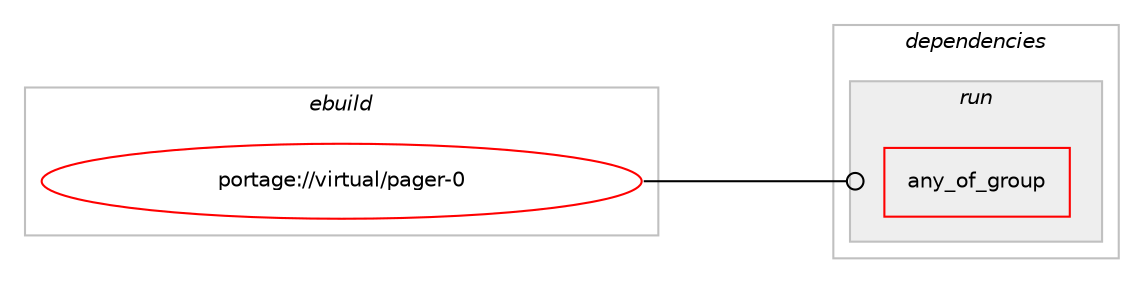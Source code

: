 digraph prolog {

# *************
# Graph options
# *************

newrank=true;
concentrate=true;
compound=true;
graph [rankdir=LR,fontname=Helvetica,fontsize=10,ranksep=1.5];#, ranksep=2.5, nodesep=0.2];
edge  [arrowhead=vee];
node  [fontname=Helvetica,fontsize=10];

# **********
# The ebuild
# **********

subgraph cluster_leftcol {
color=gray;
rank=same;
label=<<i>ebuild</i>>;
id [label="portage://virtual/pager-0", color=red, width=4, href="../virtual/pager-0.svg"];
}

# ****************
# The dependencies
# ****************

subgraph cluster_midcol {
color=gray;
label=<<i>dependencies</i>>;
subgraph cluster_compile {
fillcolor="#eeeeee";
style=filled;
label=<<i>compile</i>>;
}
subgraph cluster_compileandrun {
fillcolor="#eeeeee";
style=filled;
label=<<i>compile and run</i>>;
}
subgraph cluster_run {
fillcolor="#eeeeee";
style=filled;
label=<<i>run</i>>;
subgraph any9 {
dependency1249 [label=<<TABLE BORDER="0" CELLBORDER="1" CELLSPACING="0" CELLPADDING="4"><TR><TD CELLPADDING="10">any_of_group</TD></TR></TABLE>>, shape=none, color=red];# *** BEGIN UNKNOWN DEPENDENCY TYPE (TODO) ***
# dependency1249 -> package_dependency(portage://virtual/pager-0,run,no,sys-apps,less,none,[,,],[],[])
# *** END UNKNOWN DEPENDENCY TYPE (TODO) ***

# *** BEGIN UNKNOWN DEPENDENCY TYPE (TODO) ***
# dependency1249 -> package_dependency(portage://virtual/pager-0,run,no,sys-apps,most,none,[,,],[],[])
# *** END UNKNOWN DEPENDENCY TYPE (TODO) ***

# *** BEGIN UNKNOWN DEPENDENCY TYPE (TODO) ***
# dependency1249 -> package_dependency(portage://virtual/pager-0,run,no,sys-apps,util-linux,none,[,,],[],[use(enable(ncurses),none)])
# *** END UNKNOWN DEPENDENCY TYPE (TODO) ***

# *** BEGIN UNKNOWN DEPENDENCY TYPE (TODO) ***
# dependency1249 -> package_dependency(portage://virtual/pager-0,run,no,app-text,lv,none,[,,],[],[])
# *** END UNKNOWN DEPENDENCY TYPE (TODO) ***

# *** BEGIN UNKNOWN DEPENDENCY TYPE (TODO) ***
# dependency1249 -> package_dependency(portage://virtual/pager-0,run,no,app-editors,vim,none,[,,],[],[use(enable(vim-pager),none)])
# *** END UNKNOWN DEPENDENCY TYPE (TODO) ***

}
id:e -> dependency1249:w [weight=20,style="solid",arrowhead="odot"];
}
}

# **************
# The candidates
# **************

subgraph cluster_choices {
rank=same;
color=gray;
label=<<i>candidates</i>>;

}

}
